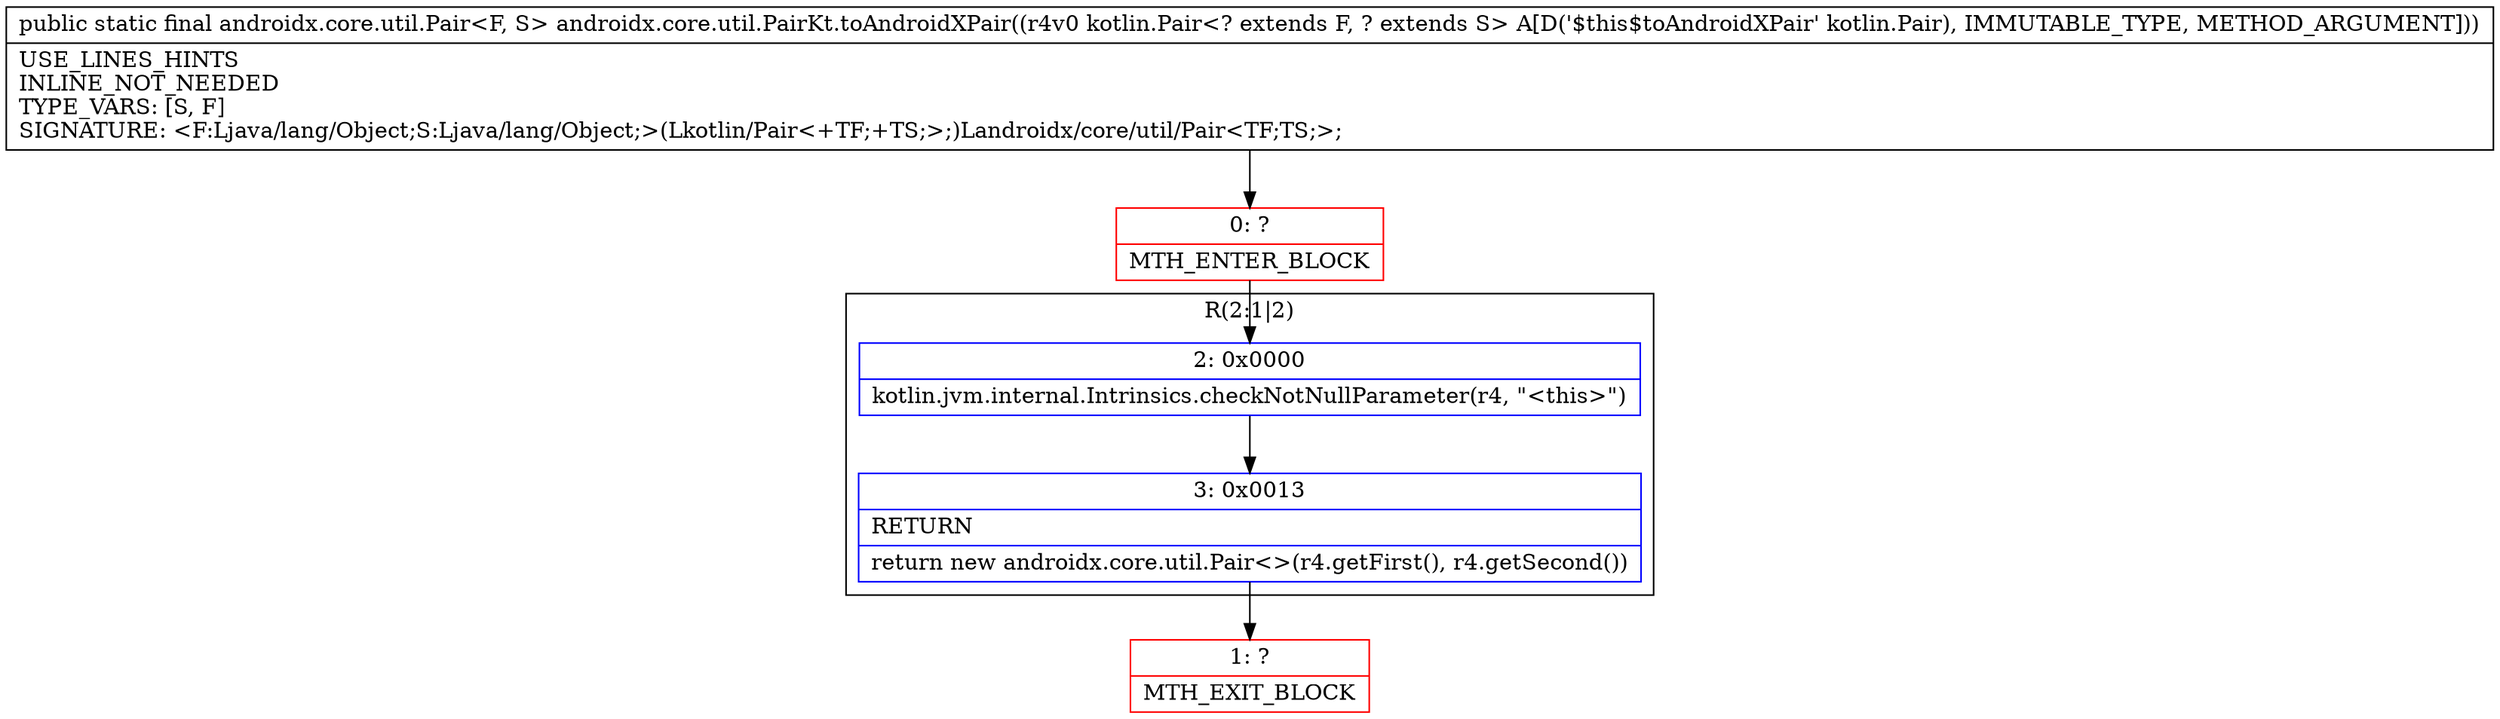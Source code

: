 digraph "CFG forandroidx.core.util.PairKt.toAndroidXPair(Lkotlin\/Pair;)Landroidx\/core\/util\/Pair;" {
subgraph cluster_Region_1467464477 {
label = "R(2:1|2)";
node [shape=record,color=blue];
Node_2 [shape=record,label="{2\:\ 0x0000|kotlin.jvm.internal.Intrinsics.checkNotNullParameter(r4, \"\<this\>\")\l}"];
Node_3 [shape=record,label="{3\:\ 0x0013|RETURN\l|return new androidx.core.util.Pair\<\>(r4.getFirst(), r4.getSecond())\l}"];
}
Node_0 [shape=record,color=red,label="{0\:\ ?|MTH_ENTER_BLOCK\l}"];
Node_1 [shape=record,color=red,label="{1\:\ ?|MTH_EXIT_BLOCK\l}"];
MethodNode[shape=record,label="{public static final androidx.core.util.Pair\<F, S\> androidx.core.util.PairKt.toAndroidXPair((r4v0 kotlin.Pair\<? extends F, ? extends S\> A[D('$this$toAndroidXPair' kotlin.Pair), IMMUTABLE_TYPE, METHOD_ARGUMENT]))  | USE_LINES_HINTS\lINLINE_NOT_NEEDED\lTYPE_VARS: [S, F]\lSIGNATURE: \<F:Ljava\/lang\/Object;S:Ljava\/lang\/Object;\>(Lkotlin\/Pair\<+TF;+TS;\>;)Landroidx\/core\/util\/Pair\<TF;TS;\>;\l}"];
MethodNode -> Node_0;Node_2 -> Node_3;
Node_3 -> Node_1;
Node_0 -> Node_2;
}

